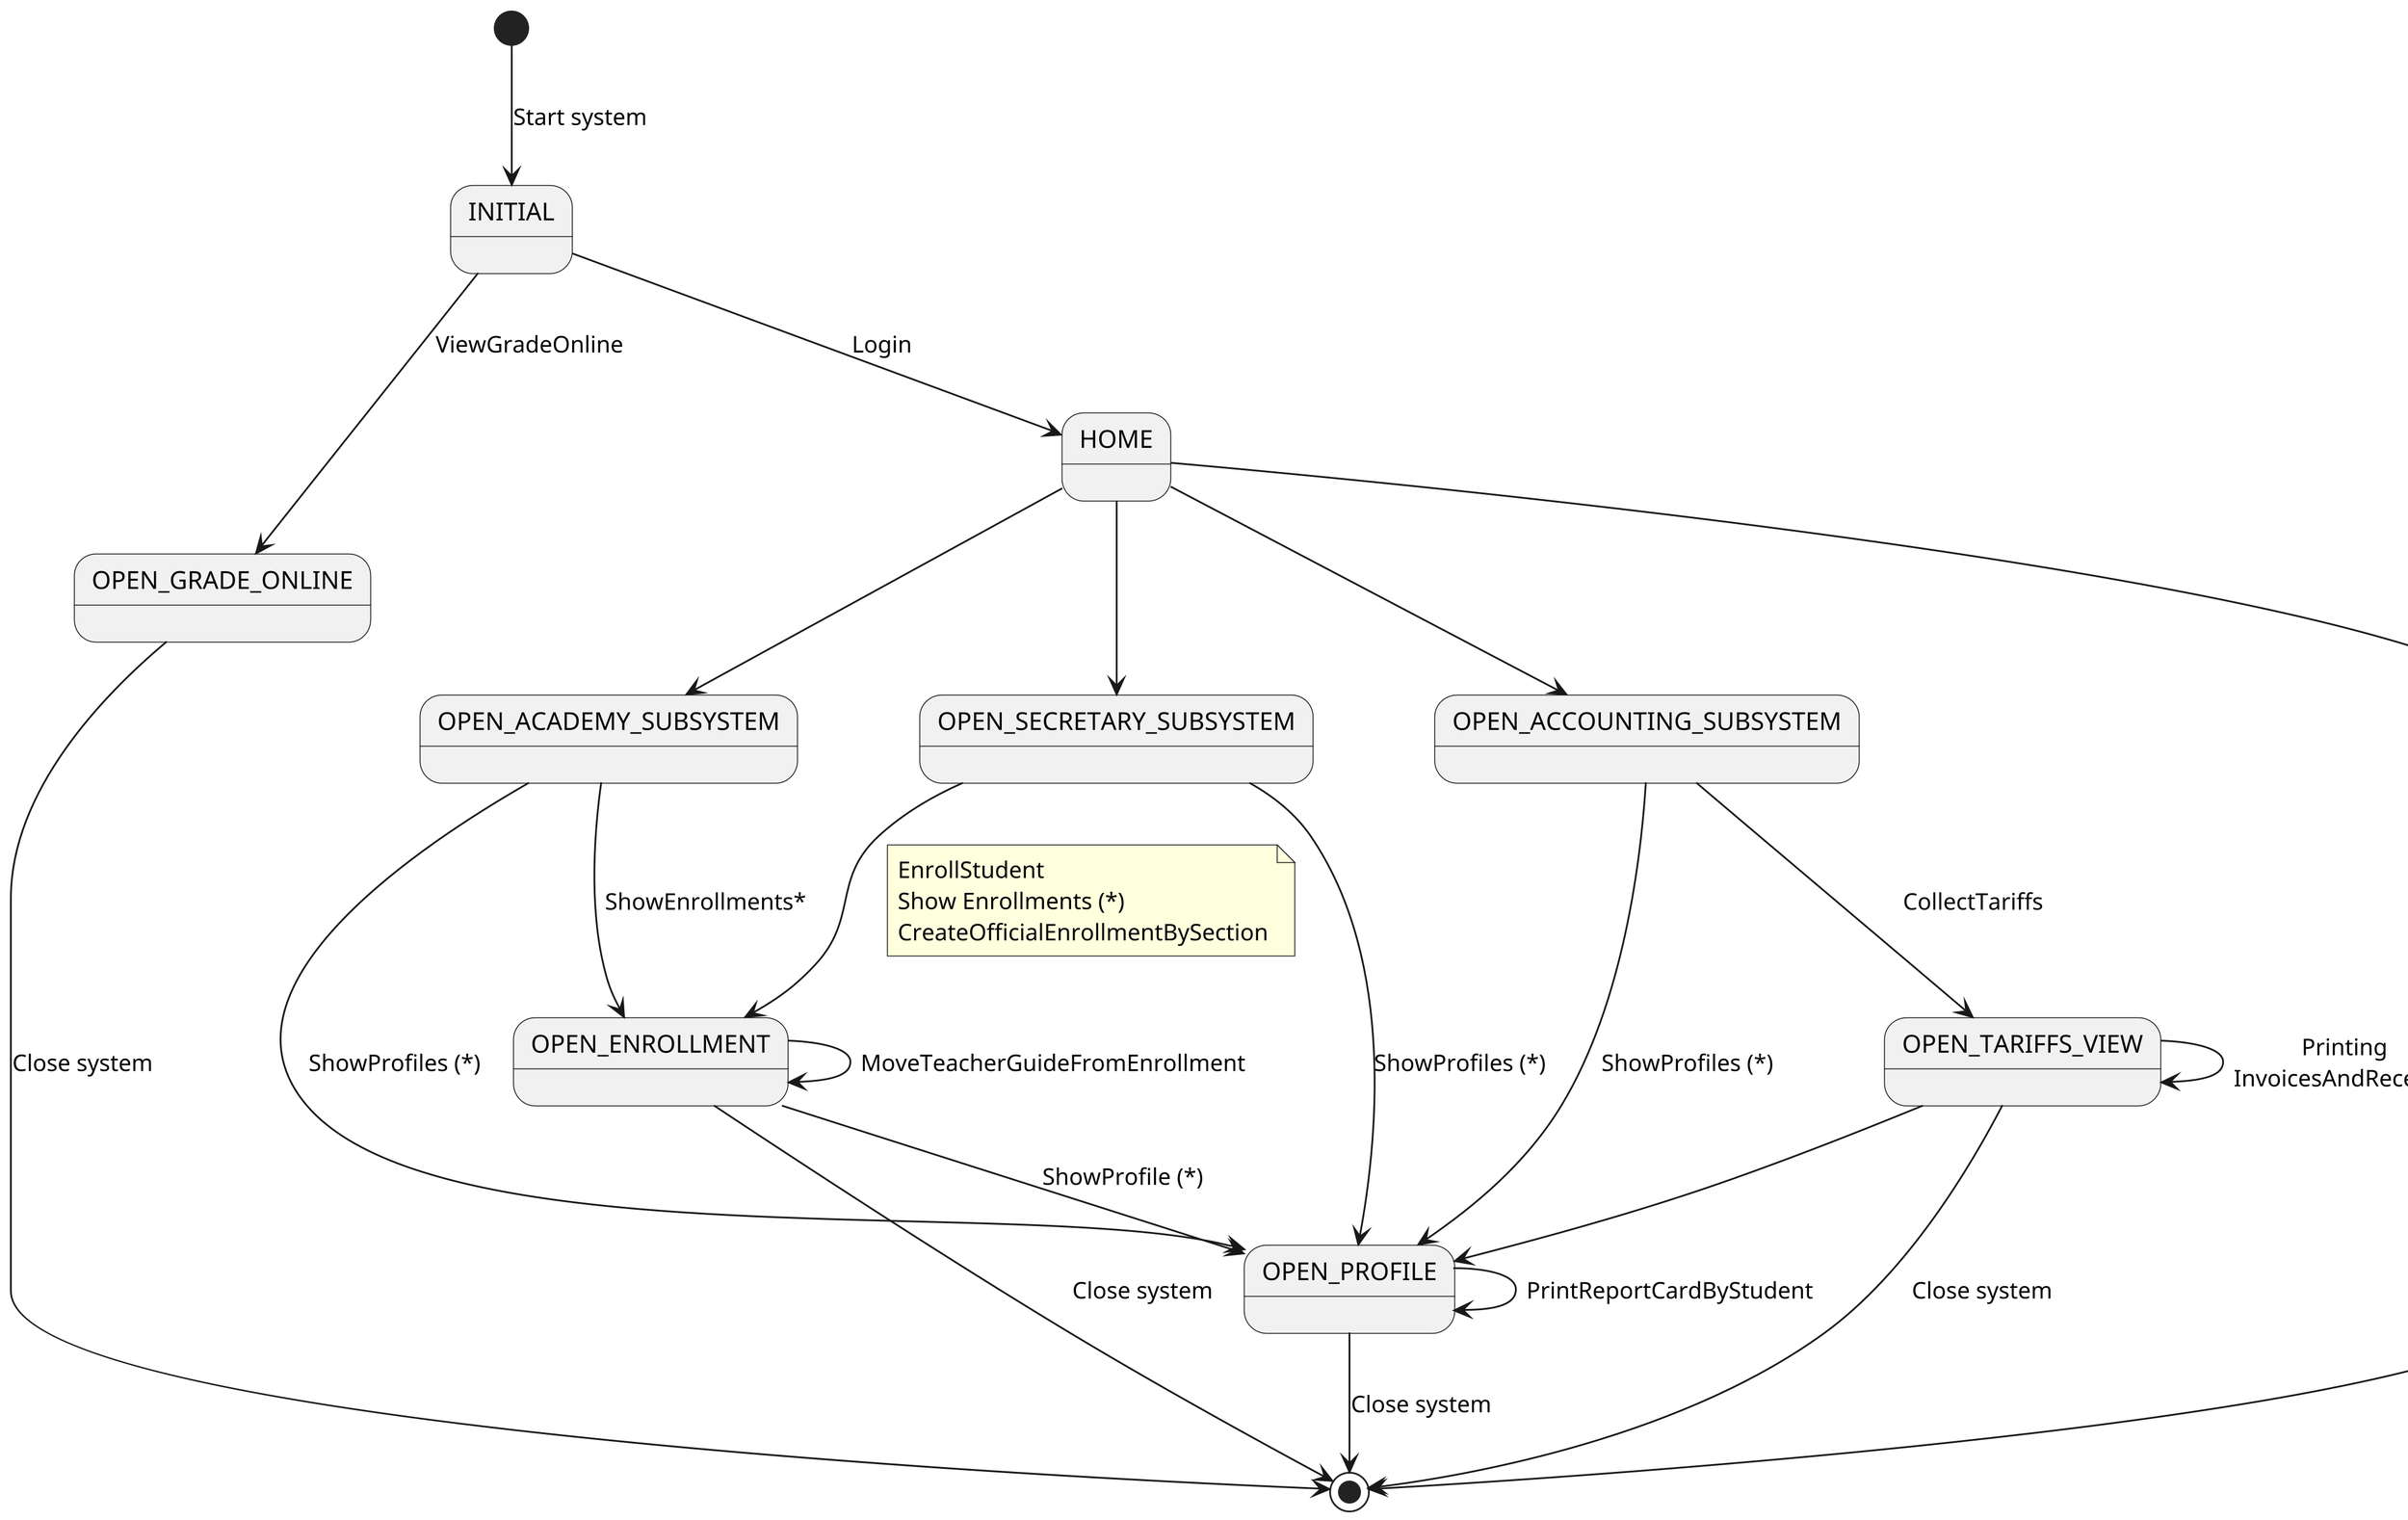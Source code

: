 @startuml
'skinparam BackgroundColor transparent
scale 3

state INITIAL
state HOME
state OPEN_GRADE_ONLINE

state OPEN_ENROLLMENT
state OPEN_PROFILE
state OPEN_TARIFFS_VIEW

state OPEN_ACADEMY_SUBSYSTEM
state OPEN_SECRETARY_SUBSYSTEM
state OPEN_ACCOUNTING_SUBSYSTEM


'-- Relations --
[*] --> INITIAL : Start system

INITIAL --> HOME : Login
INITIAL --> OPEN_GRADE_ONLINE : ViewGradeOnline

'Home to subsystems
HOME --> OPEN_ACADEMY_SUBSYSTEM
HOME --> OPEN_SECRETARY_SUBSYSTEM
HOME --> OPEN_ACCOUNTING_SUBSYSTEM

'OPEN_ACADEMY_SUBSYSTEM
OPEN_ACADEMY_SUBSYSTEM --> OPEN_PROFILE : ShowProfiles (*)
OPEN_ACADEMY_SUBSYSTEM --> OPEN_ENROLLMENT : ShowEnrollments*

'OPEN_SECRETARY_SUBSYSTEM
OPEN_SECRETARY_SUBSYSTEM --> OPEN_PROFILE : ShowProfiles (*)
OPEN_SECRETARY_SUBSYSTEM --> OPEN_ENROLLMENT
note on link
    EnrollStudent
    Show Enrollments (*)
    CreateOfficialEnrollmentBySection
end note

'OPEN_ACCOUNTING_SUBSYSTEM
OPEN_ACCOUNTING_SUBSYSTEM --> OPEN_PROFILE : ShowProfiles (*)
OPEN_ACCOUNTING_SUBSYSTEM --> OPEN_TARIFFS_VIEW : CollectTariffs

'Relations
OPEN_PROFILE --> OPEN_PROFILE : PrintReportCardByStudent
OPEN_TARIFFS_VIEW --> OPEN_TARIFFS_VIEW : Printing\nInvoicesAndReceipts
OPEN_TARIFFS_VIEW --> OPEN_PROFILE
OPEN_ENROLLMENT --> OPEN_PROFILE : ShowProfile (*)
OPEN_ENROLLMENT --> OPEN_ENROLLMENT : MoveTeacherGuideFromEnrollment


'Exit point
HOME --> [*] : Close system
OPEN_ENROLLMENT --> [*] : Close system
OPEN_PROFILE --> [*] : Close system
OPEN_TARIFFS_VIEW --> [*] : Close system
OPEN_GRADE_ONLINE --> [*] : Close system
@enduml